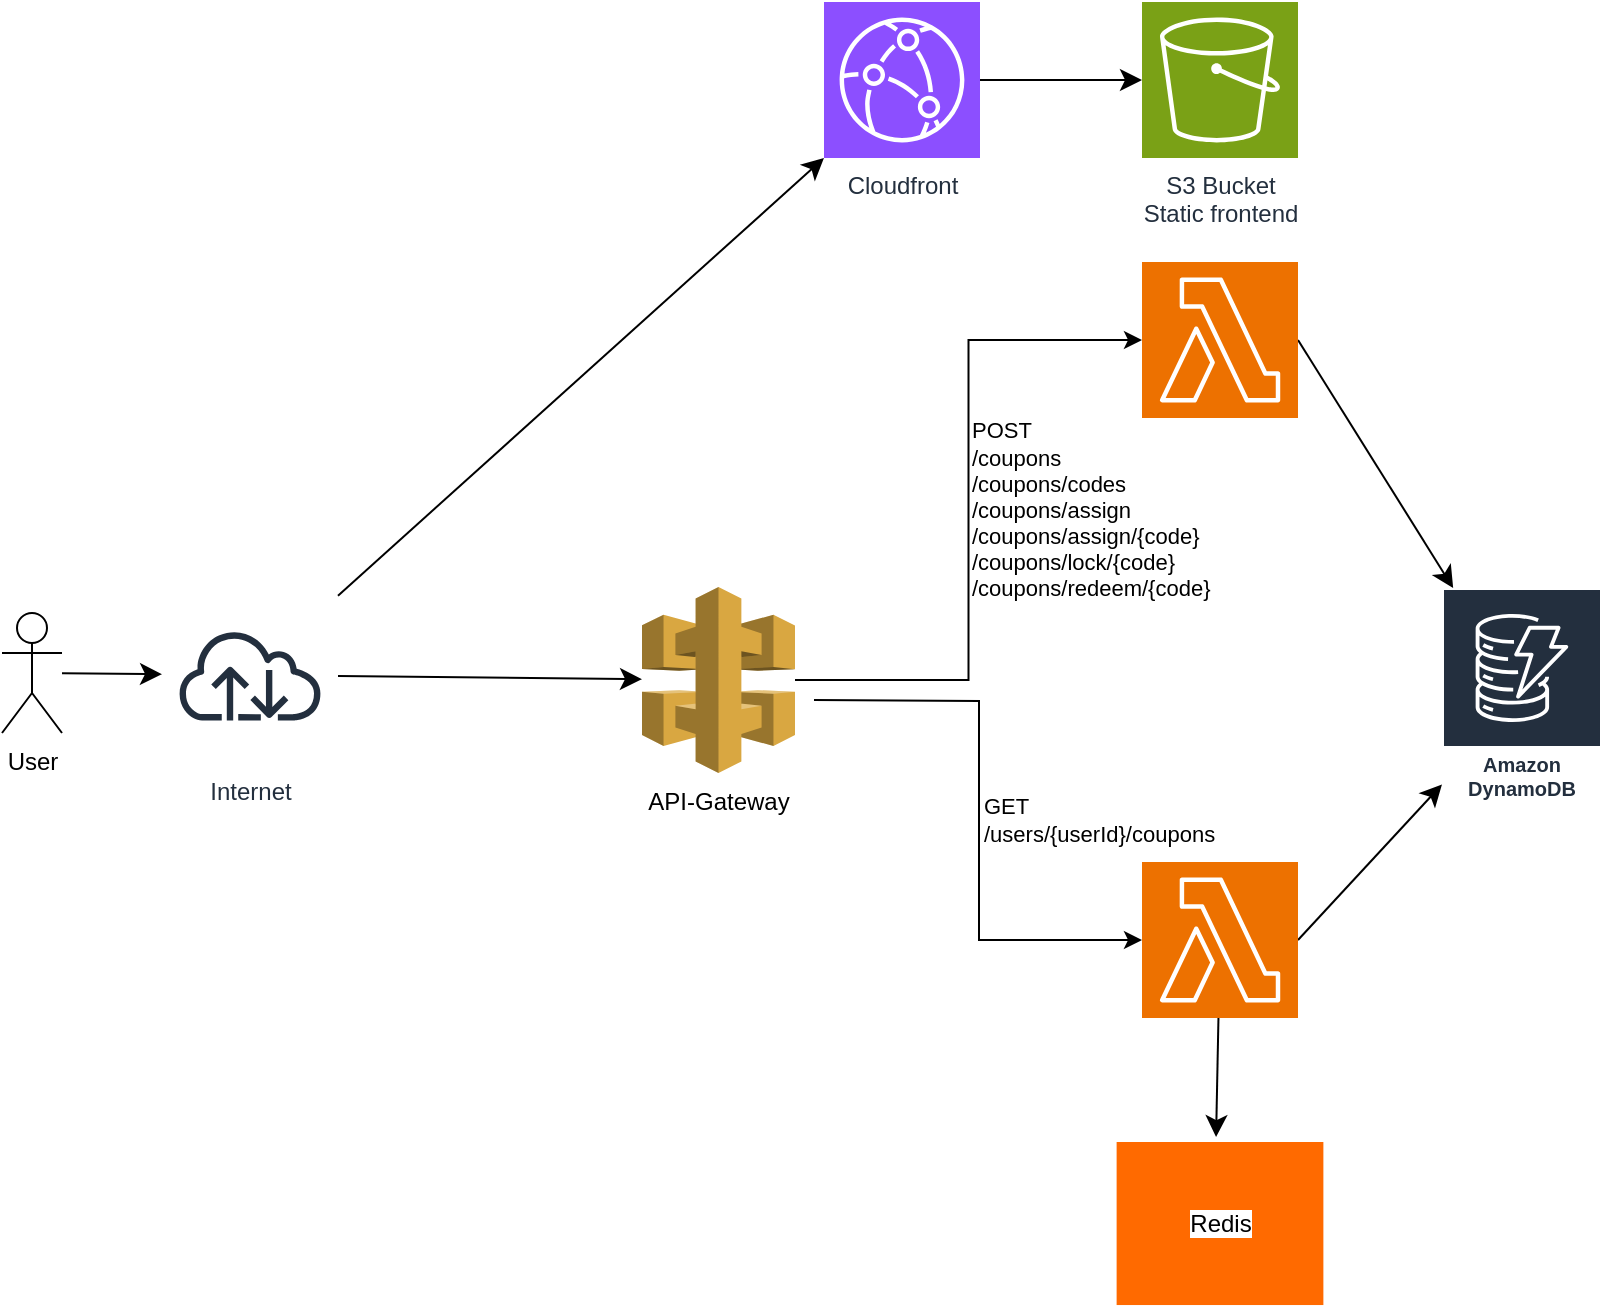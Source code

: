 <mxfile version="26.0.15">
  <diagram name="Page-1" id="c0GzlHpXFvHYHJDYNAJq">
    <mxGraphModel dx="1418" dy="663" grid="1" gridSize="10" guides="1" tooltips="1" connect="1" arrows="1" fold="1" page="1" pageScale="1" pageWidth="850" pageHeight="1100" math="0" shadow="0">
      <root>
        <mxCell id="0" />
        <mxCell id="1" parent="0" />
        <mxCell id="lfBH8MGV865OJBGisYUV-1" style="edgeStyle=none;curved=1;rounded=0;orthogonalLoop=1;jettySize=auto;html=1;fontSize=12;startSize=8;endSize=8;" edge="1" parent="1" source="9PQg0m4k1Tg9XrvGscLx-2" target="9PQg0m4k1Tg9XrvGscLx-7">
          <mxGeometry relative="1" as="geometry" />
        </mxCell>
        <mxCell id="9PQg0m4k1Tg9XrvGscLx-2" value="User" style="shape=umlActor;verticalLabelPosition=bottom;verticalAlign=top;html=1;outlineConnect=0;" parent="1" vertex="1">
          <mxGeometry x="30" y="325.5" width="30" height="60" as="geometry" />
        </mxCell>
        <mxCell id="9PQg0m4k1Tg9XrvGscLx-3" value="API-Gateway" style="outlineConnect=0;dashed=0;verticalLabelPosition=bottom;verticalAlign=top;align=center;html=1;shape=mxgraph.aws3.api_gateway;fillColor=#D9A741;gradientColor=none;" parent="1" vertex="1">
          <mxGeometry x="350" y="312.5" width="76.5" height="93" as="geometry" />
        </mxCell>
        <mxCell id="lfBH8MGV865OJBGisYUV-7" style="edgeStyle=none;curved=1;rounded=0;orthogonalLoop=1;jettySize=auto;html=1;exitX=1;exitY=0.5;exitDx=0;exitDy=0;exitPerimeter=0;fontSize=12;startSize=8;endSize=8;" edge="1" parent="1" source="9PQg0m4k1Tg9XrvGscLx-6" target="9PQg0m4k1Tg9XrvGscLx-9">
          <mxGeometry relative="1" as="geometry" />
        </mxCell>
        <mxCell id="9PQg0m4k1Tg9XrvGscLx-6" value="Cloudfront" style="sketch=0;points=[[0,0,0],[0.25,0,0],[0.5,0,0],[0.75,0,0],[1,0,0],[0,1,0],[0.25,1,0],[0.5,1,0],[0.75,1,0],[1,1,0],[0,0.25,0],[0,0.5,0],[0,0.75,0],[1,0.25,0],[1,0.5,0],[1,0.75,0]];outlineConnect=0;fontColor=#232F3E;fillColor=#8C4FFF;strokeColor=#ffffff;dashed=0;verticalLabelPosition=bottom;verticalAlign=top;align=center;html=1;fontSize=12;fontStyle=0;aspect=fixed;shape=mxgraph.aws4.resourceIcon;resIcon=mxgraph.aws4.cloudfront;" parent="1" vertex="1">
          <mxGeometry x="441" y="20" width="78" height="78" as="geometry" />
        </mxCell>
        <mxCell id="lfBH8MGV865OJBGisYUV-10" style="edgeStyle=none;curved=1;rounded=0;orthogonalLoop=1;jettySize=auto;html=1;fontSize=12;startSize=8;endSize=8;" edge="1" parent="1" source="9PQg0m4k1Tg9XrvGscLx-7" target="9PQg0m4k1Tg9XrvGscLx-3">
          <mxGeometry relative="1" as="geometry" />
        </mxCell>
        <mxCell id="9PQg0m4k1Tg9XrvGscLx-7" value="Internet" style="sketch=0;outlineConnect=0;fontColor=#232F3E;gradientColor=none;strokeColor=#232F3E;fillColor=#ffffff;dashed=0;verticalLabelPosition=bottom;verticalAlign=top;align=center;html=1;fontSize=12;fontStyle=0;aspect=fixed;shape=mxgraph.aws4.resourceIcon;resIcon=mxgraph.aws4.internet;" parent="1" vertex="1">
          <mxGeometry x="110" y="312.5" width="88" height="88" as="geometry" />
        </mxCell>
        <mxCell id="9PQg0m4k1Tg9XrvGscLx-9" value="S3 Bucket&lt;br&gt;Static frontend" style="sketch=0;points=[[0,0,0],[0.25,0,0],[0.5,0,0],[0.75,0,0],[1,0,0],[0,1,0],[0.25,1,0],[0.5,1,0],[0.75,1,0],[1,1,0],[0,0.25,0],[0,0.5,0],[0,0.75,0],[1,0.25,0],[1,0.5,0],[1,0.75,0]];outlineConnect=0;fontColor=#232F3E;fillColor=#7AA116;strokeColor=#ffffff;dashed=0;verticalLabelPosition=bottom;verticalAlign=top;align=center;html=1;fontSize=12;fontStyle=0;aspect=fixed;shape=mxgraph.aws4.resourceIcon;resIcon=mxgraph.aws4.s3;" parent="1" vertex="1">
          <mxGeometry x="600" y="20" width="78" height="78" as="geometry" />
        </mxCell>
        <mxCell id="lfBH8MGV865OJBGisYUV-23" style="edgeStyle=none;curved=1;rounded=0;orthogonalLoop=1;jettySize=auto;html=1;exitX=1;exitY=0.5;exitDx=0;exitDy=0;exitPerimeter=0;fontSize=12;startSize=8;endSize=8;" edge="1" parent="1" source="9PQg0m4k1Tg9XrvGscLx-10" target="lfBH8MGV865OJBGisYUV-22">
          <mxGeometry relative="1" as="geometry" />
        </mxCell>
        <mxCell id="9PQg0m4k1Tg9XrvGscLx-10" value="" style="sketch=0;points=[[0,0,0],[0.25,0,0],[0.5,0,0],[0.75,0,0],[1,0,0],[0,1,0],[0.25,1,0],[0.5,1,0],[0.75,1,0],[1,1,0],[0,0.25,0],[0,0.5,0],[0,0.75,0],[1,0.25,0],[1,0.5,0],[1,0.75,0]];outlineConnect=0;fontColor=#232F3E;fillColor=#ED7100;strokeColor=#ffffff;dashed=0;verticalLabelPosition=bottom;verticalAlign=top;align=center;html=1;fontSize=12;fontStyle=0;aspect=fixed;shape=mxgraph.aws4.resourceIcon;resIcon=mxgraph.aws4.lambda;" parent="1" vertex="1">
          <mxGeometry x="600" y="150" width="78" height="78" as="geometry" />
        </mxCell>
        <mxCell id="9PQg0m4k1Tg9XrvGscLx-11" value="&lt;div&gt;POST&lt;br&gt;/coupons&lt;/div&gt;&lt;div&gt;/coupons/codes&lt;/div&gt;&lt;div&gt;/coupons/assign&lt;/div&gt;&lt;div&gt;/coupons/assign/{code}&lt;/div&gt;&lt;div&gt;/coupons/lock/{code}&lt;/div&gt;&lt;div&gt;/coupons/redeem/{code}&lt;/div&gt;" style="edgeStyle=orthogonalEdgeStyle;rounded=0;orthogonalLoop=1;jettySize=auto;html=1;entryX=0;entryY=0.5;entryDx=0;entryDy=0;entryPerimeter=0;align=left;" parent="1" source="9PQg0m4k1Tg9XrvGscLx-3" target="9PQg0m4k1Tg9XrvGscLx-10" edge="1">
          <mxGeometry relative="1" as="geometry" />
        </mxCell>
        <mxCell id="lfBH8MGV865OJBGisYUV-24" style="edgeStyle=none;curved=1;rounded=0;orthogonalLoop=1;jettySize=auto;html=1;exitX=1;exitY=0.5;exitDx=0;exitDy=0;exitPerimeter=0;fontSize=12;startSize=8;endSize=8;" edge="1" parent="1" source="lfBH8MGV865OJBGisYUV-2" target="lfBH8MGV865OJBGisYUV-22">
          <mxGeometry relative="1" as="geometry" />
        </mxCell>
        <mxCell id="lfBH8MGV865OJBGisYUV-2" value="" style="sketch=0;points=[[0,0,0],[0.25,0,0],[0.5,0,0],[0.75,0,0],[1,0,0],[0,1,0],[0.25,1,0],[0.5,1,0],[0.75,1,0],[1,1,0],[0,0.25,0],[0,0.5,0],[0,0.75,0],[1,0.25,0],[1,0.5,0],[1,0.75,0]];outlineConnect=0;fontColor=#232F3E;fillColor=#ED7100;strokeColor=#ffffff;dashed=0;verticalLabelPosition=bottom;verticalAlign=top;align=center;html=1;fontSize=12;fontStyle=0;aspect=fixed;shape=mxgraph.aws4.resourceIcon;resIcon=mxgraph.aws4.lambda;" vertex="1" parent="1">
          <mxGeometry x="600" y="450" width="78" height="78" as="geometry" />
        </mxCell>
        <mxCell id="lfBH8MGV865OJBGisYUV-6" value="GET &lt;br&gt;/users/{userId}/coupons" style="edgeStyle=orthogonalEdgeStyle;rounded=0;orthogonalLoop=1;jettySize=auto;html=1;align=left;entryX=0;entryY=0.5;entryDx=0;entryDy=0;entryPerimeter=0;" edge="1" parent="1" target="lfBH8MGV865OJBGisYUV-2">
          <mxGeometry relative="1" as="geometry">
            <mxPoint x="436" y="369" as="sourcePoint" />
            <mxPoint x="610" y="199" as="targetPoint" />
          </mxGeometry>
        </mxCell>
        <mxCell id="lfBH8MGV865OJBGisYUV-12" value="&lt;span style=&quot;background-color: light-dark(#ffffff, var(--ge-dark-color, #121212));&quot;&gt;Redis&lt;/span&gt;" style="points=[];aspect=fixed;html=1;align=center;shadow=0;dashed=0;fillColor=#FF6A00;strokeColor=none;shape=mxgraph.alibaba_cloud.redis_kvstore;" vertex="1" parent="1">
          <mxGeometry x="587.31" y="590" width="103.38" height="81.52" as="geometry" />
        </mxCell>
        <mxCell id="lfBH8MGV865OJBGisYUV-14" style="edgeStyle=none;curved=1;rounded=0;orthogonalLoop=1;jettySize=auto;html=1;entryX=0.481;entryY=-0.03;entryDx=0;entryDy=0;entryPerimeter=0;fontSize=12;startSize=8;endSize=8;" edge="1" parent="1" source="lfBH8MGV865OJBGisYUV-2" target="lfBH8MGV865OJBGisYUV-12">
          <mxGeometry relative="1" as="geometry" />
        </mxCell>
        <mxCell id="lfBH8MGV865OJBGisYUV-21" style="edgeStyle=none;curved=1;rounded=0;orthogonalLoop=1;jettySize=auto;html=1;entryX=0;entryY=1;entryDx=0;entryDy=0;entryPerimeter=0;fontSize=12;startSize=8;endSize=8;" edge="1" parent="1" source="9PQg0m4k1Tg9XrvGscLx-7" target="9PQg0m4k1Tg9XrvGscLx-6">
          <mxGeometry relative="1" as="geometry" />
        </mxCell>
        <mxCell id="lfBH8MGV865OJBGisYUV-22" value="Amazon DynamoDB" style="sketch=0;outlineConnect=0;fontColor=#232F3E;gradientColor=none;strokeColor=#ffffff;fillColor=#232F3E;dashed=0;verticalLabelPosition=middle;verticalAlign=bottom;align=center;html=1;whiteSpace=wrap;fontSize=10;fontStyle=1;spacing=3;shape=mxgraph.aws4.productIcon;prIcon=mxgraph.aws4.dynamodb;" vertex="1" parent="1">
          <mxGeometry x="750" y="313" width="80" height="110" as="geometry" />
        </mxCell>
      </root>
    </mxGraphModel>
  </diagram>
</mxfile>
